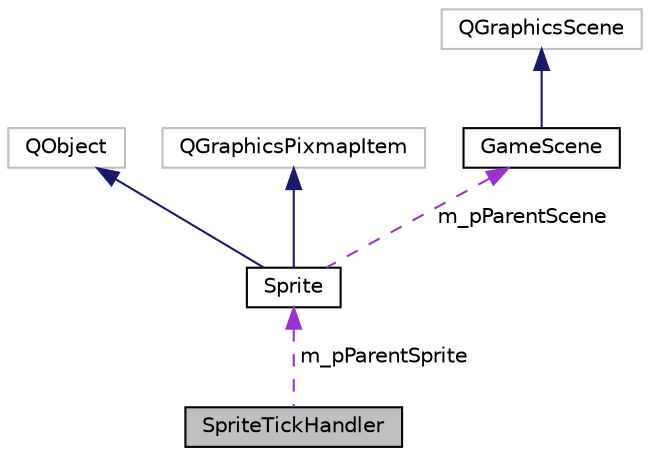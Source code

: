 digraph "SpriteTickHandler"
{
 // LATEX_PDF_SIZE
  edge [fontname="Helvetica",fontsize="10",labelfontname="Helvetica",labelfontsize="10"];
  node [fontname="Helvetica",fontsize="10",shape=record];
  Node1 [label="SpriteTickHandler",height=0.2,width=0.4,color="black", fillcolor="grey75", style="filled", fontcolor="black",tooltip="Classe abstraite qui représente un gestionnaire de tick pour un sprite."];
  Node2 -> Node1 [dir="back",color="darkorchid3",fontsize="10",style="dashed",label=" m_pParentSprite" ];
  Node2 [label="Sprite",height=0.2,width=0.4,color="black", fillcolor="white", style="filled",URL="$class_sprite.html",tooltip="Classe qui représente un élément d'animation graphique 2D."];
  Node3 -> Node2 [dir="back",color="midnightblue",fontsize="10",style="solid"];
  Node3 [label="QObject",height=0.2,width=0.4,color="grey75", fillcolor="white", style="filled",tooltip=" "];
  Node4 -> Node2 [dir="back",color="midnightblue",fontsize="10",style="solid"];
  Node4 [label="QGraphicsPixmapItem",height=0.2,width=0.4,color="grey75", fillcolor="white", style="filled",tooltip=" "];
  Node5 -> Node2 [dir="back",color="darkorchid3",fontsize="10",style="dashed",label=" m_pParentScene" ];
  Node5 [label="GameScene",height=0.2,width=0.4,color="black", fillcolor="white", style="filled",URL="$class_game_scene.html",tooltip="Représente l'espace 2D du jeu."];
  Node6 -> Node5 [dir="back",color="midnightblue",fontsize="10",style="solid"];
  Node6 [label="QGraphicsScene",height=0.2,width=0.4,color="grey75", fillcolor="white", style="filled",tooltip=" "];
}
